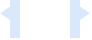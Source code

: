 <mxfile version="17.5.0" type="device"><diagram id="MH6jL9wyzWGxm3FtGvPn" name="Page-1"><mxGraphModel dx="132" dy="71" grid="1" gridSize="10" guides="1" tooltips="1" connect="1" arrows="1" fold="1" page="1" pageScale="1" pageWidth="827" pageHeight="1169" math="0" shadow="0"><root><mxCell id="0"/><mxCell id="1" parent="0"/><mxCell id="IN6ZTSPcv42RpbLATQYc-1" value="" style="rounded=0;whiteSpace=wrap;html=1;fillColor=#dae8fc;strokeColor=none;" vertex="1" parent="1"><mxGeometry x="350" y="371" width="5" height="19" as="geometry"/></mxCell><mxCell id="IN6ZTSPcv42RpbLATQYc-2" value="" style="triangle;whiteSpace=wrap;html=1;rotation=-180;fillColor=#dae8fc;strokeColor=none;" vertex="1" parent="1"><mxGeometry x="345" y="371" width="10" height="13.33" as="geometry"/></mxCell><mxCell id="IN6ZTSPcv42RpbLATQYc-3" value="" style="rounded=0;whiteSpace=wrap;html=1;fillColor=#dae8fc;strokeColor=none;" vertex="1" parent="1"><mxGeometry x="380" y="371" width="5" height="19" as="geometry"/></mxCell><mxCell id="IN6ZTSPcv42RpbLATQYc-4" value="" style="triangle;whiteSpace=wrap;html=1;rotation=0;fillColor=#dae8fc;strokeColor=none;" vertex="1" parent="1"><mxGeometry x="380" y="371" width="10" height="13.33" as="geometry"/></mxCell></root></mxGraphModel></diagram></mxfile>